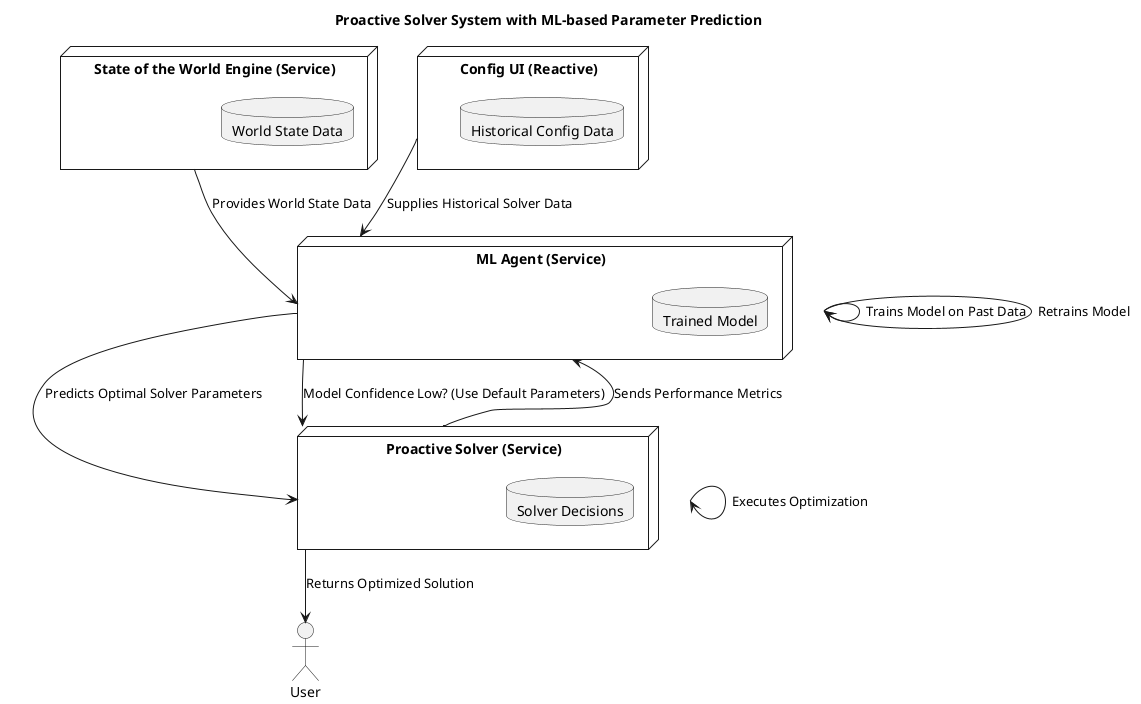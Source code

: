@startuml
title Proactive Solver System with ML-based Parameter Prediction

actor User

node "State of the World Engine (Service)" as StateEngine {
  database "World State Data"
}

node "ML Agent (Service)" as MLAI {
  database "Trained Model"
}

node "Proactive Solver (Service)" as Solver {
  database "Solver Decisions"
}

node "Config UI (Reactive)" as ReactiveSolver {
  database "Historical Config Data"
}

StateEngine --> MLAI : Provides World State Data
ReactiveSolver --> MLAI : Supplies Historical Solver Data
MLAI --> MLAI : Trains Model on Past Data
MLAI --> Solver : Predicts Optimal Solver Parameters
Solver --> Solver : Executes Optimization
Solver --> User : Returns Optimized Solution

' Error Handling
MLAI --> Solver : Model Confidence Low? (Use Default Parameters)

' Feedback Loop
Solver --> MLAI : Sends Performance Metrics
MLAI --> MLAI : Retrains Model

@enduml
